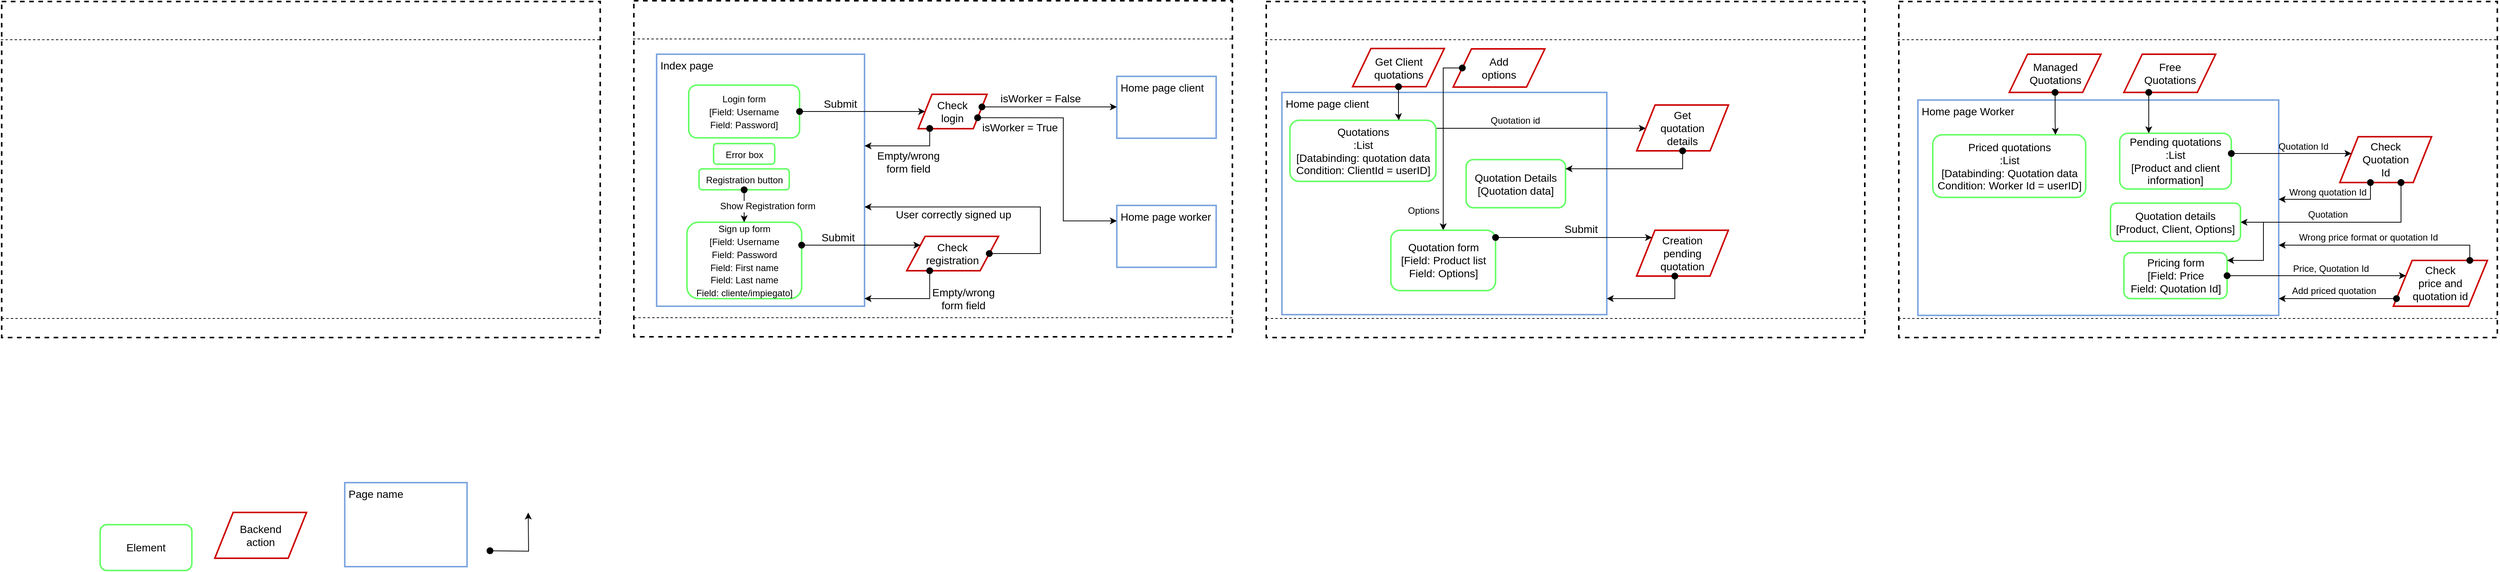 <mxfile version="11.3.0" type="device" pages="1"><diagram id="B7t3ItC02vzv9hsDGqrF" name="Page-1"><mxGraphModel dx="1447" dy="917" grid="1" gridSize="10" guides="1" tooltips="1" connect="1" arrows="1" fold="1" page="1" pageScale="1" pageWidth="827" pageHeight="1169" math="0" shadow="0"><root><mxCell id="0"/><mxCell id="1" parent="0"/><mxCell id="BDbhgpDMCREjHfOAKn9l-5" value="" style="rounded=0;whiteSpace=wrap;html=1;strokeColor=#000000;strokeWidth=2;fillColor=none;fontSize=14;align=center;aspect=fixed;dashed=1;allowArrows=0;connectable=0;" vertex="1" parent="1"><mxGeometry x="848.214" y="20" width="783" height="440" as="geometry"/></mxCell><mxCell id="BDbhgpDMCREjHfOAKn9l-60" value="" style="rounded=0;whiteSpace=wrap;html=1;strokeColor=#000000;strokeWidth=2;fillColor=none;fontSize=14;align=center;aspect=fixed;dashed=1;allowArrows=0;connectable=0;" vertex="1" parent="1"><mxGeometry x="2503" y="21" width="783" height="440" as="geometry"/></mxCell><mxCell id="BDbhgpDMCREjHfOAKn9l-64" value="Home page Worker" style="rounded=0;whiteSpace=wrap;html=1;strokeColor=#7EA6E0;fillColor=none;verticalAlign=top;align=left;spacing=2;spacingLeft=3;strokeWidth=2;fontSize=14;labelBackgroundColor=none;" vertex="1" parent="1"><mxGeometry x="2528" y="150" width="472" height="282" as="geometry"/></mxCell><mxCell id="BDbhgpDMCREjHfOAKn9l-38" value="" style="rounded=0;whiteSpace=wrap;html=1;strokeColor=#000000;strokeWidth=2;fillColor=none;fontSize=14;align=center;aspect=fixed;dashed=1;allowArrows=0;connectable=0;" vertex="1" parent="1"><mxGeometry x="1675.5" y="21" width="783" height="440" as="geometry"/></mxCell><mxCell id="BDbhgpDMCREjHfOAKn9l-42" value="Home page client" style="rounded=0;whiteSpace=wrap;html=1;strokeColor=#7EA6E0;fillColor=none;verticalAlign=top;align=left;spacing=2;spacingLeft=3;strokeWidth=2;fontSize=14;labelBackgroundColor=none;" vertex="1" parent="1"><mxGeometry x="1696" y="140" width="425" height="291" as="geometry"/></mxCell><mxCell id="BDbhgpDMCREjHfOAKn9l-15" value="Index page" style="rounded=0;whiteSpace=wrap;html=1;strokeColor=#7EA6E0;fillColor=none;verticalAlign=top;align=left;spacing=2;spacingLeft=3;strokeWidth=2;fontSize=14;labelBackgroundColor=none;labelBorderColor=none;" vertex="1" parent="1"><mxGeometry x="878" y="90" width="272" height="330" as="geometry"/></mxCell><mxCell id="BDbhgpDMCREjHfOAKn9l-1" value="Page name" style="rounded=0;whiteSpace=wrap;html=1;strokeColor=#7EA6E0;fillColor=none;verticalAlign=top;align=left;spacing=2;spacingLeft=3;strokeWidth=2;fontSize=14;" vertex="1" parent="1"><mxGeometry x="470" y="651" width="160" height="110" as="geometry"/></mxCell><mxCell id="BDbhgpDMCREjHfOAKn9l-2" value="Backend&lt;br&gt;action" style="shape=parallelogram;perimeter=parallelogramPerimeter;whiteSpace=wrap;html=1;strokeColor=#CC0000;strokeWidth=2;fillColor=none;fontSize=14;align=center;" vertex="1" parent="1"><mxGeometry x="300" y="690" width="120" height="60" as="geometry"/></mxCell><mxCell id="BDbhgpDMCREjHfOAKn9l-3" value="Element" style="rounded=1;whiteSpace=wrap;html=1;strokeColor=#66FF66;strokeWidth=2;fillColor=none;fontSize=14;align=center;" vertex="1" parent="1"><mxGeometry x="150" y="706" width="120" height="60" as="geometry"/></mxCell><mxCell id="BDbhgpDMCREjHfOAKn9l-4" value="" style="endArrow=classic;html=1;fontSize=14;startArrow=oval;startFill=1;endFill=1;startSize=8;rounded=0;edgeStyle=orthogonalEdgeStyle;" edge="1" parent="1"><mxGeometry width="50" height="50" relative="1" as="geometry"><mxPoint x="660" y="740.167" as="sourcePoint"/><mxPoint x="710" y="690.167" as="targetPoint"/></mxGeometry></mxCell><mxCell id="BDbhgpDMCREjHfOAKn9l-6" value="" style="endArrow=none;dashed=1;html=1;fontSize=14;exitX=0;exitY=0.945;exitDx=0;exitDy=0;exitPerimeter=0;entryX=1.001;entryY=0.948;entryDx=0;entryDy=0;entryPerimeter=0;" edge="1" parent="1"><mxGeometry width="50" height="50" relative="1" as="geometry"><mxPoint x="848.214" y="435" as="sourcePoint"/><mxPoint x="1631.997" y="435" as="targetPoint"/></mxGeometry></mxCell><mxCell id="BDbhgpDMCREjHfOAKn9l-7" value="Home page worker" style="rounded=0;whiteSpace=wrap;html=1;strokeColor=#7EA6E0;fillColor=none;verticalAlign=top;align=left;spacing=2;spacingLeft=3;strokeWidth=2;fontSize=14;labelBackgroundColor=none;labelBorderColor=none;" vertex="1" parent="1"><mxGeometry x="1480" y="288" width="130" height="81" as="geometry"/></mxCell><mxCell id="BDbhgpDMCREjHfOAKn9l-8" value="Home page client" style="rounded=0;whiteSpace=wrap;html=1;strokeColor=#7EA6E0;fillColor=none;verticalAlign=top;align=left;spacing=2;spacingLeft=3;strokeWidth=2;fontSize=14;labelBackgroundColor=none;labelBorderColor=none;" vertex="1" parent="1"><mxGeometry x="1480" y="119" width="130" height="81" as="geometry"/></mxCell><mxCell id="BDbhgpDMCREjHfOAKn9l-10" value="Check&lt;br&gt;login" style="shape=parallelogram;perimeter=parallelogramPerimeter;whiteSpace=wrap;html=1;strokeColor=#CC0000;strokeWidth=2;fillColor=none;fontSize=14;align=center;labelBackgroundColor=none;labelBorderColor=none;" vertex="1" parent="1"><mxGeometry x="1220.214" y="142.5" width="90" height="45" as="geometry"/></mxCell><mxCell id="BDbhgpDMCREjHfOAKn9l-12" value="" style="endArrow=none;dashed=1;html=1;fontSize=14;exitX=0;exitY=0.945;exitDx=0;exitDy=0;exitPerimeter=0;entryX=1.001;entryY=0.948;entryDx=0;entryDy=0;entryPerimeter=0;" edge="1" parent="1"><mxGeometry width="50" height="50" relative="1" as="geometry"><mxPoint x="847.214" y="70.0" as="sourcePoint"/><mxPoint x="1630.997" y="70.0" as="targetPoint"/></mxGeometry></mxCell><mxCell id="BDbhgpDMCREjHfOAKn9l-20" value="" style="endArrow=classic;html=1;fontSize=14;startArrow=oval;startFill=1;endFill=1;startSize=8;edgeStyle=orthogonalEdgeStyle;rounded=0;exitX=0.167;exitY=0.993;exitDx=0;exitDy=0;exitPerimeter=0;labelBackgroundColor=none;labelBorderColor=none;" edge="1" parent="1" source="BDbhgpDMCREjHfOAKn9l-10" target="BDbhgpDMCREjHfOAKn9l-15"><mxGeometry width="50" height="50" relative="1" as="geometry"><mxPoint x="1190.214" y="175" as="sourcePoint"/><mxPoint x="1079.786" y="239.857" as="targetPoint"/><Array as="points"><mxPoint x="1235" y="210"/></Array></mxGeometry></mxCell><mxCell id="BDbhgpDMCREjHfOAKn9l-21" value="Empty/wrong&lt;br&gt;form field" style="text;html=1;resizable=0;points=[];align=center;verticalAlign=middle;labelBackgroundColor=none;fontSize=14;labelBorderColor=none;" vertex="1" connectable="0" parent="BDbhgpDMCREjHfOAKn9l-20"><mxGeometry x="0.55" y="-1" relative="1" as="geometry"><mxPoint x="32.5" y="22" as="offset"/></mxGeometry></mxCell><mxCell id="BDbhgpDMCREjHfOAKn9l-22" value="" style="endArrow=classic;html=1;fontSize=14;startArrow=oval;startFill=1;endFill=1;startSize=8;edgeStyle=orthogonalEdgeStyle;rounded=0;labelBackgroundColor=none;labelBorderColor=none;" edge="1" parent="1" source="BDbhgpDMCREjHfOAKn9l-10" target="BDbhgpDMCREjHfOAKn9l-8"><mxGeometry width="50" height="50" relative="1" as="geometry"><mxPoint x="1193.352" y="184.828" as="sourcePoint"/><mxPoint x="1367.214" y="142" as="targetPoint"/><Array as="points"><mxPoint x="1360" y="159"/><mxPoint x="1360" y="159"/></Array></mxGeometry></mxCell><mxCell id="BDbhgpDMCREjHfOAKn9l-23" value="isWorker = False" style="text;html=1;resizable=0;points=[];align=center;verticalAlign=middle;labelBackgroundColor=none;fontSize=14;labelBorderColor=none;" vertex="1" connectable="0" parent="BDbhgpDMCREjHfOAKn9l-22"><mxGeometry x="-0.367" relative="1" as="geometry"><mxPoint x="20.5" y="-11.5" as="offset"/></mxGeometry></mxCell><mxCell id="BDbhgpDMCREjHfOAKn9l-24" value="" style="endArrow=classic;html=1;fontSize=14;startArrow=oval;startFill=1;endFill=1;startSize=8;edgeStyle=orthogonalEdgeStyle;rounded=0;exitX=1;exitY=0.75;exitDx=0;exitDy=0;entryX=0;entryY=0.25;entryDx=0;entryDy=0;labelBackgroundColor=none;labelBorderColor=none;" edge="1" parent="1" source="BDbhgpDMCREjHfOAKn9l-10" target="BDbhgpDMCREjHfOAKn9l-7"><mxGeometry width="50" height="50" relative="1" as="geometry"><mxPoint x="1203.352" y="194.828" as="sourcePoint"/><mxPoint x="1099.904" y="238.966" as="targetPoint"/><Array as="points"><mxPoint x="1410" y="173"/><mxPoint x="1410" y="308"/></Array></mxGeometry></mxCell><mxCell id="BDbhgpDMCREjHfOAKn9l-25" value="isWorker = True" style="text;html=1;resizable=0;points=[];align=center;verticalAlign=middle;labelBackgroundColor=none;fontSize=14;labelBorderColor=none;" vertex="1" connectable="0" parent="BDbhgpDMCREjHfOAKn9l-24"><mxGeometry x="-0.561" y="-31" relative="1" as="geometry"><mxPoint x="-15" y="-18.5" as="offset"/></mxGeometry></mxCell><mxCell id="BDbhgpDMCREjHfOAKn9l-34" value="" style="rounded=0;whiteSpace=wrap;html=1;strokeColor=#000000;strokeWidth=2;fillColor=none;fontSize=14;align=center;aspect=fixed;dashed=1;allowArrows=0;connectable=0;" vertex="1" parent="1"><mxGeometry x="21.214" y="21" width="783" height="440" as="geometry"/></mxCell><mxCell id="BDbhgpDMCREjHfOAKn9l-35" value="" style="endArrow=none;dashed=1;html=1;fontSize=14;exitX=0;exitY=0.945;exitDx=0;exitDy=0;exitPerimeter=0;entryX=1.001;entryY=0.948;entryDx=0;entryDy=0;entryPerimeter=0;" edge="1" parent="1"><mxGeometry width="50" height="50" relative="1" as="geometry"><mxPoint x="21.214" y="436" as="sourcePoint"/><mxPoint x="804.997" y="436" as="targetPoint"/></mxGeometry></mxCell><mxCell id="BDbhgpDMCREjHfOAKn9l-36" value="" style="endArrow=none;dashed=1;html=1;fontSize=14;exitX=0;exitY=0.945;exitDx=0;exitDy=0;exitPerimeter=0;entryX=1.001;entryY=0.948;entryDx=0;entryDy=0;entryPerimeter=0;" edge="1" parent="1"><mxGeometry width="50" height="50" relative="1" as="geometry"><mxPoint x="20.214" y="71" as="sourcePoint"/><mxPoint x="803.997" y="71" as="targetPoint"/></mxGeometry></mxCell><mxCell id="BDbhgpDMCREjHfOAKn9l-13" value="&lt;font style=&quot;font-size: 12px&quot;&gt;Sign up form&lt;br&gt;[Field: Username&lt;br&gt;Field: Password&lt;br&gt;Field: First name&lt;br&gt;Field: Last name&lt;br&gt;Field: cliente/impiegato]&lt;/font&gt;" style="rounded=1;whiteSpace=wrap;html=1;strokeColor=#66FF66;strokeWidth=2;fillColor=none;fontSize=14;align=center;labelBackgroundColor=none;labelBorderColor=none;" vertex="1" parent="1"><mxGeometry x="917.714" y="310" width="150" height="100" as="geometry"/></mxCell><mxCell id="BDbhgpDMCREjHfOAKn9l-11" value="Check&lt;br&gt;registration" style="shape=parallelogram;perimeter=parallelogramPerimeter;whiteSpace=wrap;html=1;strokeColor=#CC0000;strokeWidth=2;fillColor=none;fontSize=14;align=center;labelBackgroundColor=none;labelBorderColor=none;" vertex="1" parent="1"><mxGeometry x="1205.214" y="328.5" width="120" height="45" as="geometry"/></mxCell><mxCell id="BDbhgpDMCREjHfOAKn9l-16" value="&lt;font style=&quot;font-size: 12px&quot;&gt;Login form&lt;br&gt;[Field: Username&lt;br&gt;Field: Password]&lt;/font&gt;" style="rounded=1;whiteSpace=wrap;html=1;strokeColor=#66FF66;strokeWidth=2;fillColor=none;fontSize=14;align=center;labelBackgroundColor=none;labelBorderColor=none;" vertex="1" parent="1"><mxGeometry x="920" y="130.5" width="145" height="69" as="geometry"/></mxCell><mxCell id="BDbhgpDMCREjHfOAKn9l-17" value="&lt;span style=&quot;font-size: 12px&quot;&gt;Registration button&lt;/span&gt;" style="rounded=1;whiteSpace=wrap;html=1;strokeColor=#66FF66;strokeWidth=2;fillColor=none;fontSize=14;align=center;verticalAlign=middle;labelBackgroundColor=none;labelBorderColor=none;" vertex="1" parent="1"><mxGeometry x="933.5" y="240.131" width="118" height="27.418" as="geometry"/></mxCell><mxCell id="BDbhgpDMCREjHfOAKn9l-37" value="&lt;span style=&quot;font-size: 12px&quot;&gt;Error box&lt;/span&gt;" style="rounded=1;whiteSpace=wrap;html=1;strokeColor=#66FF66;strokeWidth=2;fillColor=none;fontSize=14;align=center;verticalAlign=middle;labelBackgroundColor=none;labelBorderColor=none;" vertex="1" parent="1"><mxGeometry x="952.5" y="207" width="80.0" height="27" as="geometry"/></mxCell><mxCell id="BDbhgpDMCREjHfOAKn9l-30" value="" style="endArrow=classic;html=1;fontSize=14;startArrow=oval;startFill=1;endFill=1;startSize=8;labelBackgroundColor=none;labelBorderColor=none;edgeStyle=orthogonalEdgeStyle;rounded=0;" edge="1" parent="1" source="BDbhgpDMCREjHfOAKn9l-17" target="BDbhgpDMCREjHfOAKn9l-13"><mxGeometry width="50" height="50" relative="1" as="geometry"><mxPoint x="1088.214" y="184.956" as="sourcePoint"/><mxPoint x="830" y="223.485" as="targetPoint"/><Array as="points"><mxPoint x="1010" y="260"/><mxPoint x="979" y="260"/></Array></mxGeometry></mxCell><mxCell id="BDbhgpDMCREjHfOAKn9l-86" value="Show Registration form" style="text;html=1;resizable=0;points=[];align=center;verticalAlign=middle;labelBackgroundColor=#ffffff;" vertex="1" connectable="0" parent="BDbhgpDMCREjHfOAKn9l-30"><mxGeometry x="0.262" y="1" relative="1" as="geometry"><mxPoint x="29.5" y="-5.5" as="offset"/></mxGeometry></mxCell><mxCell id="BDbhgpDMCREjHfOAKn9l-26" value="" style="endArrow=classic;html=1;fontSize=14;startArrow=oval;startFill=1;endFill=1;startSize=8;rounded=0;edgeStyle=orthogonalEdgeStyle;labelBackgroundColor=none;labelBorderColor=none;" edge="1" parent="1" target="BDbhgpDMCREjHfOAKn9l-11" source="BDbhgpDMCREjHfOAKn9l-13"><mxGeometry width="50" height="50" relative="1" as="geometry"><mxPoint x="1052.643" y="329.857" as="sourcePoint"/><mxPoint x="1138.214" y="343" as="targetPoint"/><Array as="points"><mxPoint x="1100" y="340"/><mxPoint x="1100" y="340"/></Array></mxGeometry></mxCell><mxCell id="BDbhgpDMCREjHfOAKn9l-27" value="Submit" style="text;html=1;resizable=0;points=[];align=center;verticalAlign=middle;labelBackgroundColor=none;fontSize=14;labelBorderColor=none;" vertex="1" connectable="0" parent="BDbhgpDMCREjHfOAKn9l-26"><mxGeometry x="-0.065" y="12" relative="1" as="geometry"><mxPoint x="-25.5" y="1.5" as="offset"/></mxGeometry></mxCell><mxCell id="BDbhgpDMCREjHfOAKn9l-28" value="" style="endArrow=classic;html=1;fontSize=14;startArrow=oval;startFill=1;endFill=1;startSize=8;rounded=0;edgeStyle=orthogonalEdgeStyle;labelBackgroundColor=none;labelBorderColor=none;" edge="1" parent="1" target="BDbhgpDMCREjHfOAKn9l-15" source="BDbhgpDMCREjHfOAKn9l-11"><mxGeometry width="50" height="50" relative="1" as="geometry"><mxPoint x="1208.357" y="318.429" as="sourcePoint"/><mxPoint x="1197.214" y="172.5" as="targetPoint"/><Array as="points"><mxPoint x="1380" y="351"/><mxPoint x="1380" y="290"/></Array></mxGeometry></mxCell><mxCell id="BDbhgpDMCREjHfOAKn9l-29" value="User correctly signed up" style="text;html=1;resizable=0;points=[];align=center;verticalAlign=middle;labelBackgroundColor=none;fontSize=14;labelBorderColor=none;" vertex="1" connectable="0" parent="BDbhgpDMCREjHfOAKn9l-28"><mxGeometry x="-0.211" relative="1" as="geometry"><mxPoint x="-101.5" y="9.5" as="offset"/></mxGeometry></mxCell><mxCell id="BDbhgpDMCREjHfOAKn9l-31" value="" style="endArrow=classic;html=1;fontSize=14;startArrow=oval;startFill=1;endFill=1;startSize=8;edgeStyle=orthogonalEdgeStyle;rounded=0;exitX=0.25;exitY=1;exitDx=0;exitDy=0;labelBackgroundColor=none;labelBorderColor=none;" edge="1" parent="1" source="BDbhgpDMCREjHfOAKn9l-11" target="BDbhgpDMCREjHfOAKn9l-15"><mxGeometry width="50" height="50" relative="1" as="geometry"><mxPoint x="1192.881" y="184.667" as="sourcePoint"/><mxPoint x="1078.357" y="409.857" as="targetPoint"/><Array as="points"><mxPoint x="1235" y="410"/></Array></mxGeometry></mxCell><mxCell id="BDbhgpDMCREjHfOAKn9l-32" value="Empty/wrong&lt;br&gt;form field" style="text;html=1;resizable=0;points=[];align=center;verticalAlign=middle;labelBackgroundColor=none;fontSize=14;labelBorderColor=none;" vertex="1" connectable="0" parent="BDbhgpDMCREjHfOAKn9l-31"><mxGeometry x="0.55" y="-1" relative="1" as="geometry"><mxPoint x="102" y="0.5" as="offset"/></mxGeometry></mxCell><mxCell id="BDbhgpDMCREjHfOAKn9l-39" value="" style="endArrow=none;dashed=1;html=1;fontSize=14;exitX=0;exitY=0.945;exitDx=0;exitDy=0;exitPerimeter=0;entryX=1.001;entryY=0.948;entryDx=0;entryDy=0;entryPerimeter=0;" edge="1" parent="1"><mxGeometry width="50" height="50" relative="1" as="geometry"><mxPoint x="1675.5" y="436" as="sourcePoint"/><mxPoint x="2459.283" y="436" as="targetPoint"/></mxGeometry></mxCell><mxCell id="BDbhgpDMCREjHfOAKn9l-40" value="" style="endArrow=none;dashed=1;html=1;fontSize=14;exitX=0;exitY=0.945;exitDx=0;exitDy=0;exitPerimeter=0;entryX=1.001;entryY=0.948;entryDx=0;entryDy=0;entryPerimeter=0;" edge="1" parent="1"><mxGeometry width="50" height="50" relative="1" as="geometry"><mxPoint x="1674.5" y="71" as="sourcePoint"/><mxPoint x="2458.283" y="71" as="targetPoint"/></mxGeometry></mxCell><mxCell id="BDbhgpDMCREjHfOAKn9l-46" value="Creation&lt;br&gt;pending&lt;br&gt;quotation" style="shape=parallelogram;perimeter=parallelogramPerimeter;whiteSpace=wrap;html=1;strokeColor=#CC0000;strokeWidth=2;fillColor=none;fontSize=14;align=center;labelBackgroundColor=none;" vertex="1" parent="1"><mxGeometry x="2160" y="320.5" width="120" height="60" as="geometry"/></mxCell><mxCell id="BDbhgpDMCREjHfOAKn9l-49" value="" style="endArrow=classic;html=1;fontSize=14;startArrow=oval;startFill=1;endFill=1;startSize=8;rounded=0;edgeStyle=orthogonalEdgeStyle;labelBackgroundColor=none;" edge="1" parent="1" source="BDbhgpDMCREjHfOAKn9l-46" target="BDbhgpDMCREjHfOAKn9l-42"><mxGeometry width="50" height="50" relative="1" as="geometry"><mxPoint x="2021.5" y="254.725" as="sourcePoint"/><mxPoint x="2130" y="373" as="targetPoint"/><Array as="points"><mxPoint x="2210" y="410"/></Array></mxGeometry></mxCell><mxCell id="BDbhgpDMCREjHfOAKn9l-50" value="Add&lt;br&gt;options" style="shape=parallelogram;perimeter=parallelogramPerimeter;whiteSpace=wrap;html=1;strokeColor=#CC0000;strokeWidth=2;fillColor=none;fontSize=14;align=center;labelBackgroundColor=none;" vertex="1" parent="1"><mxGeometry x="1920" y="83" width="120" height="50" as="geometry"/></mxCell><mxCell id="BDbhgpDMCREjHfOAKn9l-53" value="" style="endArrow=classic;html=1;fontSize=14;startArrow=oval;startFill=1;endFill=1;startSize=8;rounded=0;edgeStyle=orthogonalEdgeStyle;labelBackgroundColor=none;" edge="1" parent="1" source="BDbhgpDMCREjHfOAKn9l-50" target="BDbhgpDMCREjHfOAKn9l-45"><mxGeometry width="50" height="50" relative="1" as="geometry"><mxPoint x="1941.5" y="242.5" as="sourcePoint"/><mxPoint x="1976.5" y="261" as="targetPoint"/><Array as="points"><mxPoint x="1907" y="108"/></Array></mxGeometry></mxCell><mxCell id="BDbhgpDMCREjHfOAKn9l-54" value="Options" style="text;html=1;resizable=0;points=[];align=center;verticalAlign=middle;labelBackgroundColor=none;" vertex="1" connectable="0" parent="BDbhgpDMCREjHfOAKn9l-53"><mxGeometry x="0.324" y="-3" relative="1" as="geometry"><mxPoint x="-23" y="55" as="offset"/></mxGeometry></mxCell><mxCell id="BDbhgpDMCREjHfOAKn9l-56" style="edgeStyle=orthogonalEdgeStyle;rounded=0;orthogonalLoop=1;jettySize=auto;html=1;" edge="1" parent="1" source="BDbhgpDMCREjHfOAKn9l-44" target="BDbhgpDMCREjHfOAKn9l-55"><mxGeometry relative="1" as="geometry"><Array as="points"><mxPoint x="2140" y="187"/><mxPoint x="2140" y="187"/></Array></mxGeometry></mxCell><mxCell id="BDbhgpDMCREjHfOAKn9l-57" value="Quotation id" style="text;html=1;resizable=0;points=[];align=center;verticalAlign=middle;labelBackgroundColor=#ffffff;" vertex="1" connectable="0" parent="BDbhgpDMCREjHfOAKn9l-56"><mxGeometry x="-0.286" y="-2" relative="1" as="geometry"><mxPoint x="5" y="-12" as="offset"/></mxGeometry></mxCell><mxCell id="BDbhgpDMCREjHfOAKn9l-44" value="Quotations&lt;br&gt;:List&lt;br&gt;[Databinding: quotation data&lt;br&gt;Condition: ClientId = userID]" style="rounded=1;whiteSpace=wrap;html=1;strokeColor=#66FF66;strokeWidth=2;fillColor=none;fontSize=14;align=center;labelBackgroundColor=none;" vertex="1" parent="1"><mxGeometry x="1706.5" y="176.5" width="191" height="80" as="geometry"/></mxCell><mxCell id="BDbhgpDMCREjHfOAKn9l-45" value="Quotation form&lt;br&gt;[Field: Product list&lt;br&gt;Field: Options]" style="rounded=1;whiteSpace=wrap;html=1;strokeColor=#66FF66;strokeWidth=2;fillColor=none;fontSize=14;align=center;labelBackgroundColor=none;" vertex="1" parent="1"><mxGeometry x="1838.5" y="320.5" width="137" height="79" as="geometry"/></mxCell><mxCell id="BDbhgpDMCREjHfOAKn9l-55" value="Get&lt;br&gt;quotation&lt;br&gt;details" style="shape=parallelogram;perimeter=parallelogramPerimeter;whiteSpace=wrap;html=1;strokeColor=#CC0000;strokeWidth=2;fillColor=none;fontSize=14;align=center;labelBackgroundColor=none;" vertex="1" parent="1"><mxGeometry x="2160.167" y="156.5" width="120" height="60" as="geometry"/></mxCell><mxCell id="BDbhgpDMCREjHfOAKn9l-58" value="Quotation Details&lt;br&gt;[Quotation data]" style="rounded=1;whiteSpace=wrap;html=1;strokeColor=#66FF66;strokeWidth=2;fillColor=none;fontSize=14;align=center;labelBackgroundColor=none;" vertex="1" parent="1"><mxGeometry x="1937" y="228" width="130" height="63" as="geometry"/></mxCell><mxCell id="BDbhgpDMCREjHfOAKn9l-59" style="edgeStyle=orthogonalEdgeStyle;rounded=0;orthogonalLoop=1;jettySize=auto;html=1;fontSize=14;labelBackgroundColor=none;endFill=1;startFill=1;startArrow=oval;startSize=8;" edge="1" parent="1" source="BDbhgpDMCREjHfOAKn9l-55" target="BDbhgpDMCREjHfOAKn9l-58"><mxGeometry relative="1" as="geometry"><Array as="points"><mxPoint x="2220" y="240"/></Array></mxGeometry></mxCell><mxCell id="BDbhgpDMCREjHfOAKn9l-47" value="" style="endArrow=classic;html=1;fontSize=14;startArrow=oval;startFill=1;endFill=1;startSize=8;rounded=0;edgeStyle=orthogonalEdgeStyle;labelBackgroundColor=none;" edge="1" parent="1" target="BDbhgpDMCREjHfOAKn9l-46" source="BDbhgpDMCREjHfOAKn9l-45"><mxGeometry width="50" height="50" relative="1" as="geometry"><mxPoint x="1970" y="315" as="sourcePoint"/><mxPoint x="2076.5" y="315" as="targetPoint"/><Array as="points"><mxPoint x="2040" y="330"/><mxPoint x="2040" y="330"/></Array></mxGeometry></mxCell><mxCell id="BDbhgpDMCREjHfOAKn9l-48" value="Submit" style="text;html=1;resizable=0;points=[];align=center;verticalAlign=middle;labelBackgroundColor=none;fontSize=14;" vertex="1" connectable="0" parent="BDbhgpDMCREjHfOAKn9l-47"><mxGeometry x="-0.472" y="-2" relative="1" as="geometry"><mxPoint x="57.5" y="-13" as="offset"/></mxGeometry></mxCell><mxCell id="BDbhgpDMCREjHfOAKn9l-61" value="" style="endArrow=none;dashed=1;html=1;fontSize=14;exitX=0;exitY=0.945;exitDx=0;exitDy=0;exitPerimeter=0;entryX=1.001;entryY=0.948;entryDx=0;entryDy=0;entryPerimeter=0;" edge="1" parent="1"><mxGeometry width="50" height="50" relative="1" as="geometry"><mxPoint x="2502.5" y="436" as="sourcePoint"/><mxPoint x="3286.283" y="436" as="targetPoint"/></mxGeometry></mxCell><mxCell id="BDbhgpDMCREjHfOAKn9l-62" value="" style="endArrow=none;dashed=1;html=1;fontSize=14;exitX=0;exitY=0.945;exitDx=0;exitDy=0;exitPerimeter=0;entryX=1.001;entryY=0.948;entryDx=0;entryDy=0;entryPerimeter=0;" edge="1" parent="1"><mxGeometry width="50" height="50" relative="1" as="geometry"><mxPoint x="2501.5" y="71" as="sourcePoint"/><mxPoint x="3285.283" y="71" as="targetPoint"/></mxGeometry></mxCell><mxCell id="BDbhgpDMCREjHfOAKn9l-67" value="Check&lt;br&gt;price and&lt;br&gt;quotation id" style="shape=parallelogram;perimeter=parallelogramPerimeter;whiteSpace=wrap;html=1;strokeColor=#CC0000;strokeWidth=2;fillColor=none;fontSize=14;align=center;labelBackgroundColor=none;" vertex="1" parent="1"><mxGeometry x="3150" y="360" width="123" height="60" as="geometry"/></mxCell><mxCell id="BDbhgpDMCREjHfOAKn9l-69" value="Check&lt;br&gt;Quotation&lt;br&gt;Id" style="shape=parallelogram;perimeter=parallelogramPerimeter;whiteSpace=wrap;html=1;strokeColor=#CC0000;strokeWidth=2;fillColor=none;fontSize=14;align=center;labelBackgroundColor=none;" vertex="1" parent="1"><mxGeometry x="3080" y="198" width="120" height="60" as="geometry"/></mxCell><mxCell id="BDbhgpDMCREjHfOAKn9l-72" value="" style="endArrow=classic;html=1;fontSize=14;startArrow=oval;startFill=1;endFill=1;startSize=8;edgeStyle=orthogonalEdgeStyle;rounded=0;labelBackgroundColor=none;" edge="1" parent="1" source="BDbhgpDMCREjHfOAKn9l-69" target="BDbhgpDMCREjHfOAKn9l-64"><mxGeometry width="50" height="50" relative="1" as="geometry"><mxPoint x="3220" y="190" as="sourcePoint"/><mxPoint x="3119.5" y="161.333" as="targetPoint"/><Array as="points"><mxPoint x="3120" y="280"/></Array></mxGeometry></mxCell><mxCell id="BDbhgpDMCREjHfOAKn9l-73" value="Wrong quotation Id" style="text;html=1;resizable=0;points=[];align=center;verticalAlign=middle;labelBackgroundColor=none;" vertex="1" connectable="0" parent="BDbhgpDMCREjHfOAKn9l-72"><mxGeometry x="0.004" y="1" relative="1" as="geometry"><mxPoint x="-6.5" y="-10" as="offset"/></mxGeometry></mxCell><mxCell id="BDbhgpDMCREjHfOAKn9l-74" value="" style="endArrow=classic;html=1;fontSize=14;startArrow=oval;startFill=1;endFill=1;startSize=8;rounded=0;edgeStyle=orthogonalEdgeStyle;labelBackgroundColor=none;" edge="1" parent="1" source="BDbhgpDMCREjHfOAKn9l-69" target="BDbhgpDMCREjHfOAKn9l-76"><mxGeometry width="50" height="50" relative="1" as="geometry"><mxPoint x="2757.5" y="272.5" as="sourcePoint"/><mxPoint x="2989.588" y="175.353" as="targetPoint"/><Array as="points"><mxPoint x="3160" y="310"/></Array></mxGeometry></mxCell><mxCell id="BDbhgpDMCREjHfOAKn9l-75" value="Quotation" style="text;html=1;resizable=0;points=[];align=center;verticalAlign=middle;labelBackgroundColor=none;" vertex="1" connectable="0" parent="BDbhgpDMCREjHfOAKn9l-74"><mxGeometry x="-0.014" y="13" relative="1" as="geometry"><mxPoint x="-19.5" y="-23" as="offset"/></mxGeometry></mxCell><mxCell id="BDbhgpDMCREjHfOAKn9l-76" value="Quotation details&lt;br&gt;[Product, Client, Options]" style="rounded=1;whiteSpace=wrap;html=1;strokeColor=#66FF66;strokeWidth=2;fillColor=none;fontSize=14;align=center;labelBackgroundColor=none;" vertex="1" parent="1"><mxGeometry x="2780" y="285" width="170" height="50" as="geometry"/></mxCell><mxCell id="BDbhgpDMCREjHfOAKn9l-77" value="&lt;font style=&quot;font-size: 14px&quot;&gt;Pricing form&lt;br&gt;[Field: Price&lt;br&gt;Field: Quotation Id]&lt;/font&gt;" style="rounded=1;whiteSpace=wrap;html=1;strokeColor=#66FF66;strokeWidth=2;fillColor=none;fontSize=14;align=center;labelBackgroundColor=none;" vertex="1" parent="1"><mxGeometry x="2797.5" y="350" width="135" height="60" as="geometry"/></mxCell><mxCell id="BDbhgpDMCREjHfOAKn9l-78" value="" style="endArrow=classic;html=1;fontSize=14;startArrow=oval;startFill=1;endFill=1;startSize=8;edgeStyle=orthogonalEdgeStyle;rounded=0;labelBackgroundColor=none;" edge="1" parent="1" source="BDbhgpDMCREjHfOAKn9l-77" target="BDbhgpDMCREjHfOAKn9l-67"><mxGeometry width="50" height="50" relative="1" as="geometry"><mxPoint x="3037.5" y="398.5" as="sourcePoint"/><mxPoint x="2897.81" y="161.914" as="targetPoint"/><Array as="points"><mxPoint x="3080" y="380"/><mxPoint x="3080" y="380"/></Array></mxGeometry></mxCell><mxCell id="BDbhgpDMCREjHfOAKn9l-85" value="Price, Quotation Id" style="text;html=1;resizable=0;points=[];align=center;verticalAlign=middle;labelBackgroundColor=none;" vertex="1" connectable="0" parent="BDbhgpDMCREjHfOAKn9l-78"><mxGeometry x="0.163" relative="1" as="geometry"><mxPoint x="-1" y="-9" as="offset"/></mxGeometry></mxCell><mxCell id="BDbhgpDMCREjHfOAKn9l-79" value="" style="endArrow=classic;html=1;fontSize=14;startArrow=oval;startFill=1;endFill=1;startSize=8;rounded=0;edgeStyle=orthogonalEdgeStyle;labelBackgroundColor=none;" edge="1" parent="1" source="BDbhgpDMCREjHfOAKn9l-67" target="BDbhgpDMCREjHfOAKn9l-64"><mxGeometry width="50" height="50" relative="1" as="geometry"><mxPoint x="3158.5" y="256.167" as="sourcePoint"/><mxPoint x="3197.824" y="175.353" as="targetPoint"/><Array as="points"><mxPoint x="3250" y="340"/></Array></mxGeometry></mxCell><mxCell id="BDbhgpDMCREjHfOAKn9l-80" value="Wrong price format or quotation Id" style="text;html=1;resizable=0;points=[];align=center;verticalAlign=middle;labelBackgroundColor=none;" vertex="1" connectable="0" parent="BDbhgpDMCREjHfOAKn9l-79"><mxGeometry x="0.327" relative="1" as="geometry"><mxPoint x="26" y="-10.5" as="offset"/></mxGeometry></mxCell><mxCell id="BDbhgpDMCREjHfOAKn9l-81" value="" style="endArrow=classic;html=1;fontSize=14;startArrow=oval;startFill=1;endFill=1;startSize=8;edgeStyle=orthogonalEdgeStyle;rounded=0;labelBackgroundColor=none;" edge="1" parent="1" source="BDbhgpDMCREjHfOAKn9l-67" target="BDbhgpDMCREjHfOAKn9l-64"><mxGeometry width="50" height="50" relative="1" as="geometry"><mxPoint x="3158.667" y="256.333" as="sourcePoint"/><mxPoint x="3158.667" y="308.833" as="targetPoint"/><Array as="points"><mxPoint x="3100" y="410"/><mxPoint x="3100" y="410"/></Array></mxGeometry></mxCell><mxCell id="BDbhgpDMCREjHfOAKn9l-82" value="Add priced quotation" style="text;html=1;resizable=0;points=[];align=center;verticalAlign=middle;labelBackgroundColor=none;" vertex="1" connectable="0" parent="BDbhgpDMCREjHfOAKn9l-81"><mxGeometry x="-0.288" y="-1" relative="1" as="geometry"><mxPoint x="-27" y="-9" as="offset"/></mxGeometry></mxCell><mxCell id="BDbhgpDMCREjHfOAKn9l-65" value="Priced quotations&lt;br&gt;:List&lt;br&gt;[Databinding: Quotation data&lt;br&gt;Condition: Worker Id = userID]" style="rounded=1;whiteSpace=wrap;html=1;strokeColor=#66FF66;strokeWidth=2;fillColor=none;fontSize=14;align=center;labelBackgroundColor=none;" vertex="1" parent="1"><mxGeometry x="2547.5" y="195.5" width="200" height="82" as="geometry"/></mxCell><mxCell id="BDbhgpDMCREjHfOAKn9l-66" value="Pending quotations&lt;br&gt;:List&lt;br&gt;[Product and client information]" style="rounded=1;whiteSpace=wrap;html=1;strokeColor=#66FF66;strokeWidth=2;fillColor=none;fontSize=14;align=center;labelBackgroundColor=none;" vertex="1" parent="1"><mxGeometry x="2792" y="193.5" width="146" height="73" as="geometry"/></mxCell><mxCell id="BDbhgpDMCREjHfOAKn9l-70" value="" style="endArrow=classic;html=1;fontSize=14;startArrow=oval;startFill=1;endFill=1;startSize=8;edgeStyle=orthogonalEdgeStyle;rounded=0;labelBackgroundColor=none;" edge="1" parent="1" source="BDbhgpDMCREjHfOAKn9l-66" target="BDbhgpDMCREjHfOAKn9l-69"><mxGeometry width="50" height="50" relative="1" as="geometry"><mxPoint x="3017.5" y="161.5" as="sourcePoint"/><mxPoint x="3119.5" y="161.5" as="targetPoint"/><Array as="points"><mxPoint x="2990" y="220"/><mxPoint x="2990" y="220"/></Array></mxGeometry></mxCell><mxCell id="BDbhgpDMCREjHfOAKn9l-71" value="Quotation Id" style="text;html=1;resizable=0;points=[];align=center;verticalAlign=middle;labelBackgroundColor=none;" vertex="1" connectable="0" parent="BDbhgpDMCREjHfOAKn9l-70"><mxGeometry x="-0.014" y="13" relative="1" as="geometry"><mxPoint x="16" y="4" as="offset"/></mxGeometry></mxCell><mxCell id="BDbhgpDMCREjHfOAKn9l-83" value="" style="endArrow=classic;html=1;fontSize=14;startArrow=oval;startFill=1;endFill=1;startSize=8;rounded=0;edgeStyle=orthogonalEdgeStyle;labelBackgroundColor=none;" edge="1" parent="1" source="BDbhgpDMCREjHfOAKn9l-69" target="BDbhgpDMCREjHfOAKn9l-77"><mxGeometry width="50" height="50" relative="1" as="geometry"><mxPoint x="3170" y="193.5" as="sourcePoint"/><mxPoint x="2960" y="260" as="targetPoint"/><Array as="points"><mxPoint x="3160" y="310"/><mxPoint x="2980" y="310"/><mxPoint x="2980" y="360"/></Array></mxGeometry></mxCell><mxCell id="BDbhgpDMCREjHfOAKn9l-18" value="" style="endArrow=classic;html=1;fontSize=14;startArrow=oval;startFill=1;endFill=1;startSize=8;exitX=1;exitY=0.5;exitDx=0;exitDy=0;entryX=0;entryY=0.5;entryDx=0;entryDy=0;labelBackgroundColor=none;labelBorderColor=none;rounded=0;edgeStyle=orthogonalEdgeStyle;" edge="1" parent="1" source="BDbhgpDMCREjHfOAKn9l-16" target="BDbhgpDMCREjHfOAKn9l-10"><mxGeometry width="50" height="50" relative="1" as="geometry"><mxPoint x="1088.214" y="182.5" as="sourcePoint"/><mxPoint x="1138.214" y="132.5" as="targetPoint"/></mxGeometry></mxCell><mxCell id="BDbhgpDMCREjHfOAKn9l-19" value="Submit" style="text;html=1;resizable=0;points=[];align=center;verticalAlign=middle;labelBackgroundColor=none;fontSize=14;labelBorderColor=none;" vertex="1" connectable="0" parent="BDbhgpDMCREjHfOAKn9l-18"><mxGeometry x="-0.343" y="1" relative="1" as="geometry"><mxPoint x="-1" y="-9.5" as="offset"/></mxGeometry></mxCell><mxCell id="BDbhgpDMCREjHfOAKn9l-87" value="Get Client&lt;br&gt;quotations" style="shape=parallelogram;perimeter=parallelogramPerimeter;whiteSpace=wrap;html=1;strokeColor=#CC0000;strokeWidth=2;fillColor=none;fontSize=14;align=center;labelBackgroundColor=none;" vertex="1" parent="1"><mxGeometry x="1788.5" y="82.5" width="120" height="50" as="geometry"/></mxCell><mxCell id="BDbhgpDMCREjHfOAKn9l-88" style="edgeStyle=orthogonalEdgeStyle;rounded=0;orthogonalLoop=1;jettySize=auto;html=1;fontSize=14;labelBackgroundColor=none;endFill=1;startFill=1;startArrow=oval;startSize=8;" edge="1" parent="1" source="BDbhgpDMCREjHfOAKn9l-87" target="BDbhgpDMCREjHfOAKn9l-44"><mxGeometry relative="1" as="geometry"><Array as="points"><mxPoint x="1849" y="170"/><mxPoint x="1849" y="170"/></Array></mxGeometry></mxCell><mxCell id="BDbhgpDMCREjHfOAKn9l-89" value="Managed&lt;br&gt;Quotations" style="shape=parallelogram;perimeter=parallelogramPerimeter;whiteSpace=wrap;html=1;strokeColor=#CC0000;strokeWidth=2;fillColor=none;fontSize=14;align=center;labelBackgroundColor=none;" vertex="1" parent="1"><mxGeometry x="2647.5" y="90" width="120" height="50" as="geometry"/></mxCell><mxCell id="BDbhgpDMCREjHfOAKn9l-91" style="edgeStyle=orthogonalEdgeStyle;rounded=0;orthogonalLoop=1;jettySize=auto;html=1;fontSize=14;labelBackgroundColor=none;endFill=1;startFill=1;startArrow=oval;startSize=8;" edge="1" parent="1" source="BDbhgpDMCREjHfOAKn9l-89" target="BDbhgpDMCREjHfOAKn9l-65"><mxGeometry relative="1" as="geometry"><Array as="points"><mxPoint x="2708" y="180"/><mxPoint x="2708" y="180"/></Array></mxGeometry></mxCell><mxCell id="BDbhgpDMCREjHfOAKn9l-92" value="Free&lt;br&gt;Quotations" style="shape=parallelogram;perimeter=parallelogramPerimeter;whiteSpace=wrap;html=1;strokeColor=#CC0000;strokeWidth=2;fillColor=none;fontSize=14;align=center;labelBackgroundColor=none;" vertex="1" parent="1"><mxGeometry x="2797.5" y="90" width="120" height="50" as="geometry"/></mxCell><mxCell id="BDbhgpDMCREjHfOAKn9l-93" style="edgeStyle=orthogonalEdgeStyle;rounded=0;orthogonalLoop=1;jettySize=auto;html=1;fontSize=14;labelBackgroundColor=none;endFill=1;startFill=1;startArrow=oval;startSize=8;" edge="1" parent="1" source="BDbhgpDMCREjHfOAKn9l-92" target="BDbhgpDMCREjHfOAKn9l-66"><mxGeometry relative="1" as="geometry"><Array as="points"><mxPoint x="2830" y="160"/><mxPoint x="2830" y="160"/></Array></mxGeometry></mxCell></root></mxGraphModel></diagram></mxfile>